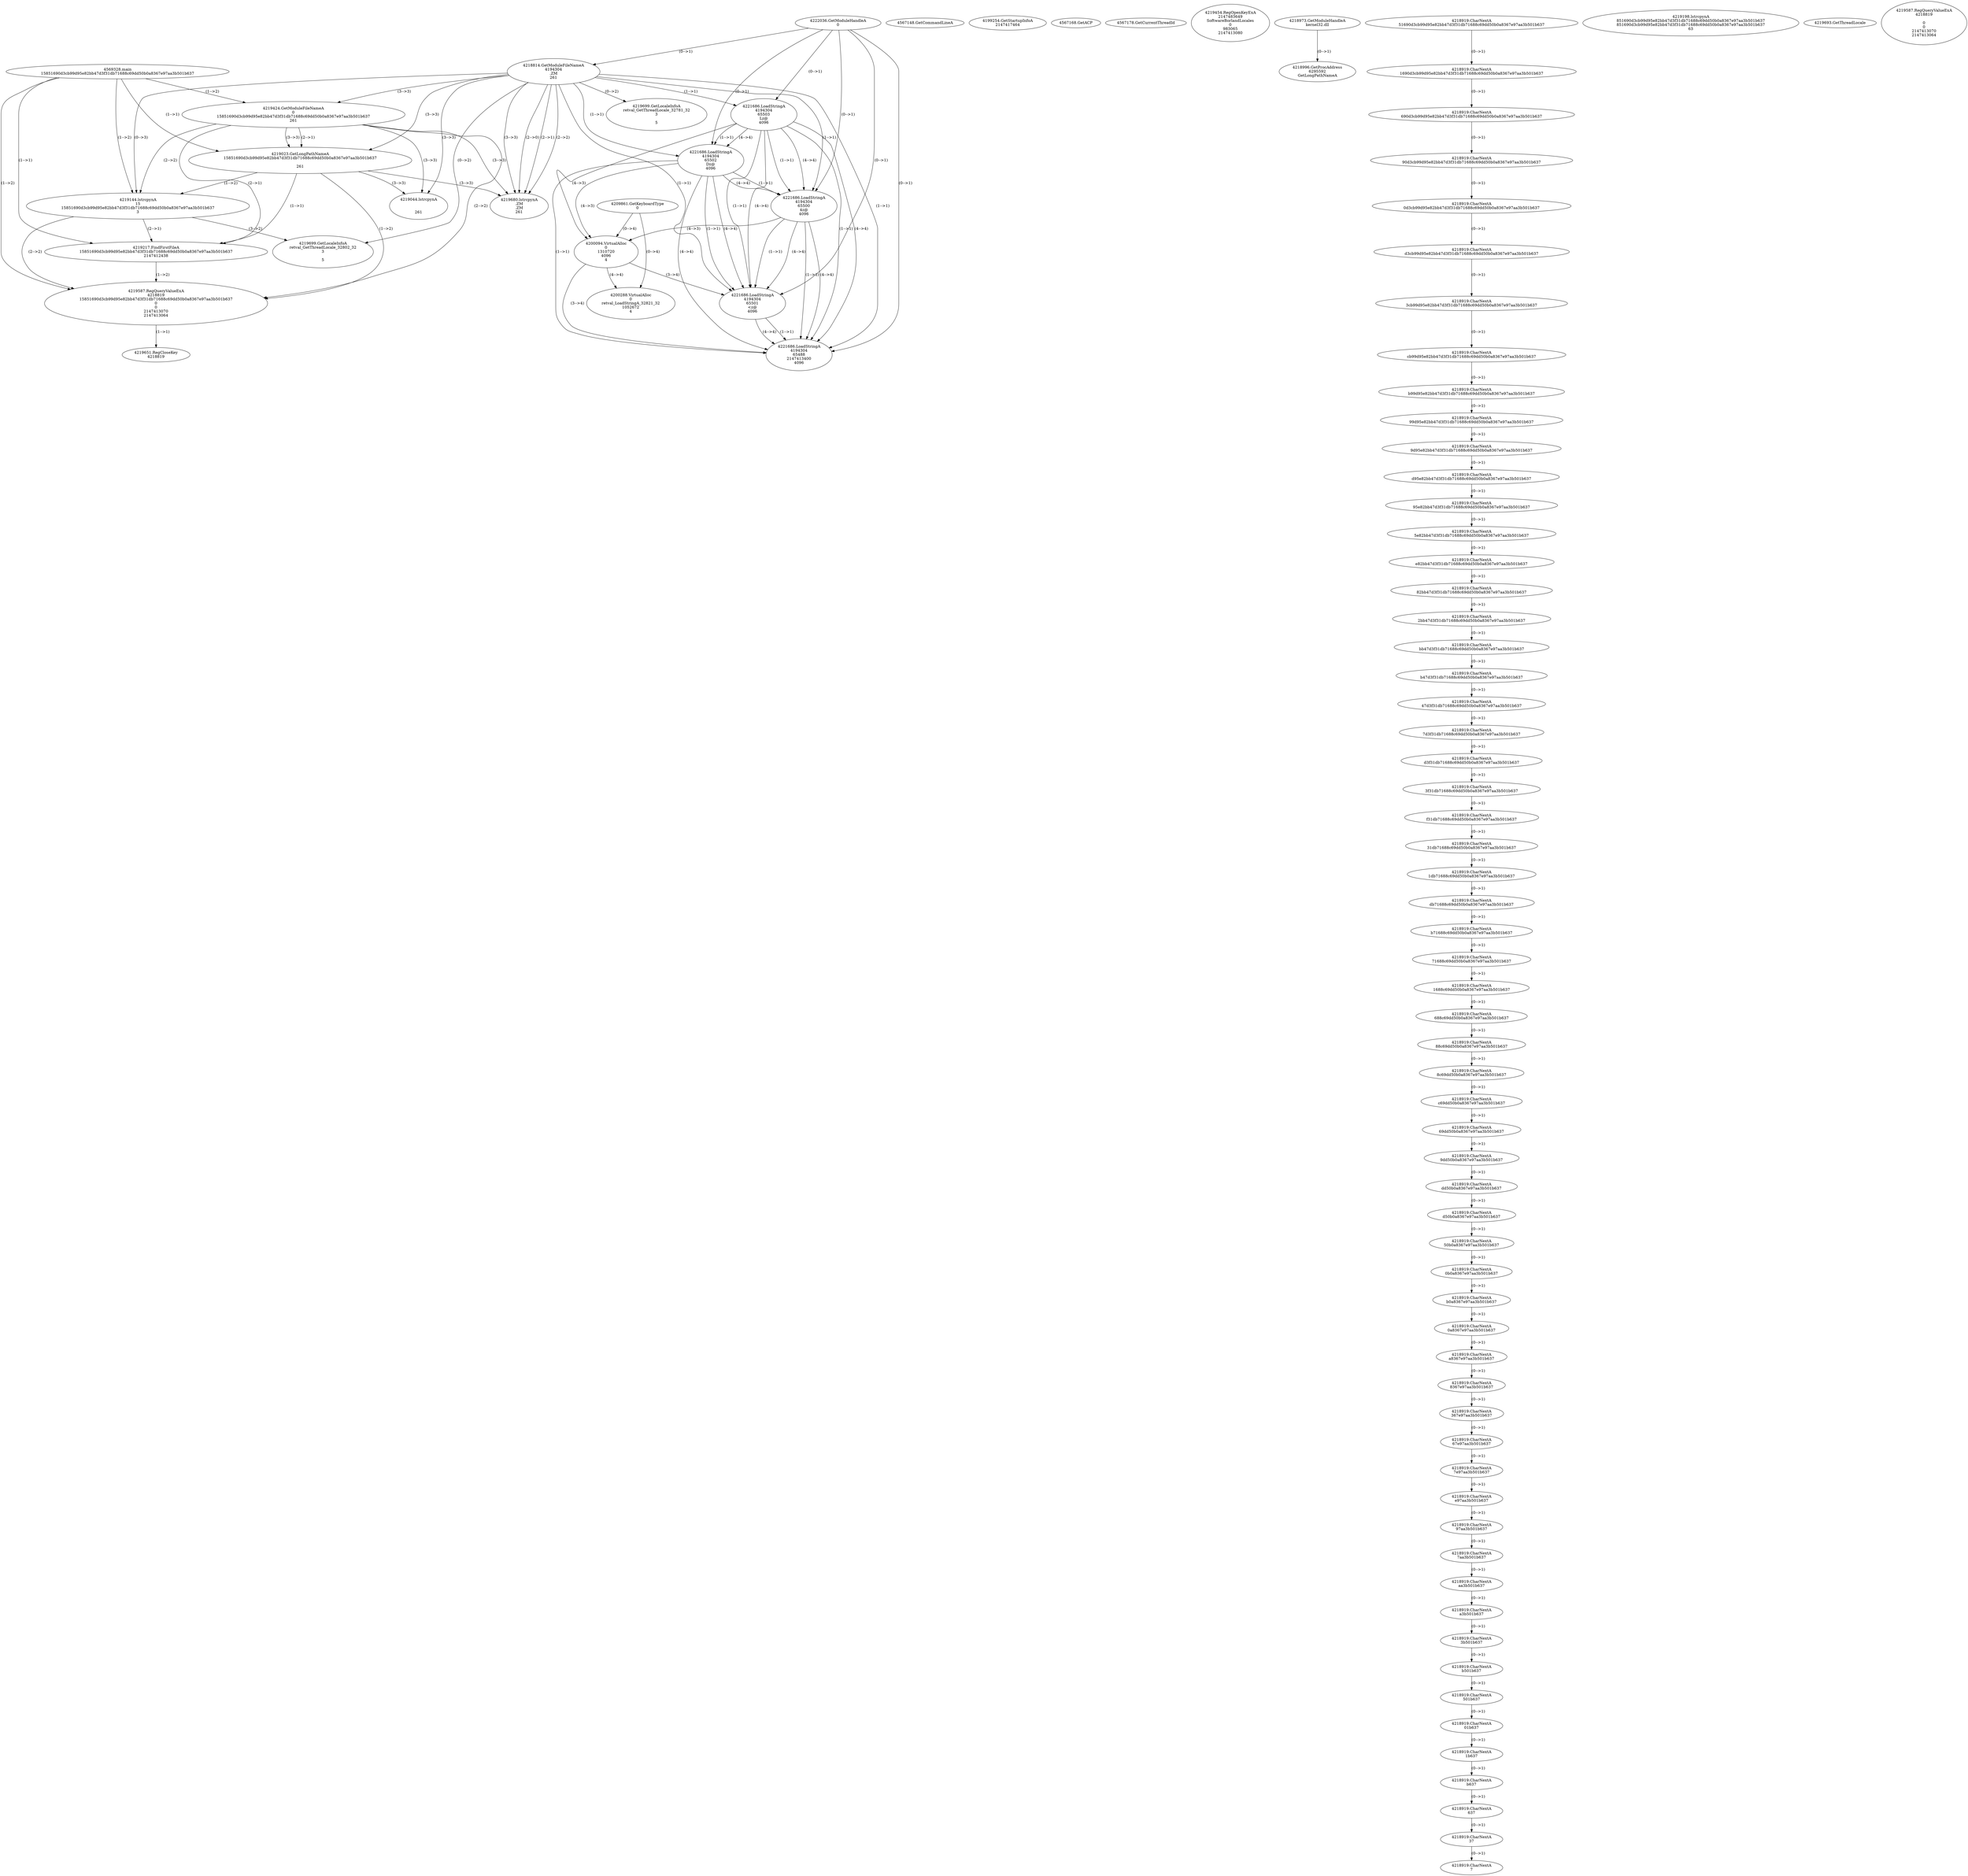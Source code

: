 // Global SCDG with merge call
digraph {
	0 [label="4569328.main
15851690d3cb99d95e82bb47d3f31db71688c69dd50b0a8367e97aa3b501b637"]
	1 [label="4222036.GetModuleHandleA
0"]
	2 [label="4209861.GetKeyboardType
0"]
	3 [label="4567148.GetCommandLineA
"]
	4 [label="4199254.GetStartupInfoA
2147417464"]
	5 [label="4567168.GetACP
"]
	6 [label="4567178.GetCurrentThreadId
"]
	7 [label="4218814.GetModuleFileNameA
4194304
.ZM
261"]
	1 -> 7 [label="(0-->1)"]
	8 [label="4219424.GetModuleFileNameA
0
15851690d3cb99d95e82bb47d3f31db71688c69dd50b0a8367e97aa3b501b637
261"]
	0 -> 8 [label="(1-->2)"]
	7 -> 8 [label="(3-->3)"]
	9 [label="4219454.RegOpenKeyExA
2147483649
Software\Borland\Locales
0
983065
2147413080"]
	10 [label="4218973.GetModuleHandleA
kernel32.dll"]
	11 [label="4218996.GetProcAddress
6295592
GetLongPathNameA"]
	10 -> 11 [label="(0-->1)"]
	12 [label="4219023.GetLongPathNameA
15851690d3cb99d95e82bb47d3f31db71688c69dd50b0a8367e97aa3b501b637

261"]
	0 -> 12 [label="(1-->1)"]
	8 -> 12 [label="(2-->1)"]
	7 -> 12 [label="(3-->3)"]
	8 -> 12 [label="(3-->3)"]
	13 [label="4219144.lstrcpynA
15
15851690d3cb99d95e82bb47d3f31db71688c69dd50b0a8367e97aa3b501b637
3"]
	0 -> 13 [label="(1-->2)"]
	8 -> 13 [label="(2-->2)"]
	12 -> 13 [label="(1-->2)"]
	7 -> 13 [label="(0-->3)"]
	14 [label="4218919.CharNextA
51690d3cb99d95e82bb47d3f31db71688c69dd50b0a8367e97aa3b501b637"]
	15 [label="4218919.CharNextA
1690d3cb99d95e82bb47d3f31db71688c69dd50b0a8367e97aa3b501b637"]
	14 -> 15 [label="(0-->1)"]
	16 [label="4218919.CharNextA
690d3cb99d95e82bb47d3f31db71688c69dd50b0a8367e97aa3b501b637"]
	15 -> 16 [label="(0-->1)"]
	17 [label="4218919.CharNextA
90d3cb99d95e82bb47d3f31db71688c69dd50b0a8367e97aa3b501b637"]
	16 -> 17 [label="(0-->1)"]
	18 [label="4218919.CharNextA
0d3cb99d95e82bb47d3f31db71688c69dd50b0a8367e97aa3b501b637"]
	17 -> 18 [label="(0-->1)"]
	19 [label="4218919.CharNextA
d3cb99d95e82bb47d3f31db71688c69dd50b0a8367e97aa3b501b637"]
	18 -> 19 [label="(0-->1)"]
	20 [label="4218919.CharNextA
3cb99d95e82bb47d3f31db71688c69dd50b0a8367e97aa3b501b637"]
	19 -> 20 [label="(0-->1)"]
	21 [label="4218919.CharNextA
cb99d95e82bb47d3f31db71688c69dd50b0a8367e97aa3b501b637"]
	20 -> 21 [label="(0-->1)"]
	22 [label="4218919.CharNextA
b99d95e82bb47d3f31db71688c69dd50b0a8367e97aa3b501b637"]
	21 -> 22 [label="(0-->1)"]
	23 [label="4218919.CharNextA
99d95e82bb47d3f31db71688c69dd50b0a8367e97aa3b501b637"]
	22 -> 23 [label="(0-->1)"]
	24 [label="4218919.CharNextA
9d95e82bb47d3f31db71688c69dd50b0a8367e97aa3b501b637"]
	23 -> 24 [label="(0-->1)"]
	25 [label="4218919.CharNextA
d95e82bb47d3f31db71688c69dd50b0a8367e97aa3b501b637"]
	24 -> 25 [label="(0-->1)"]
	26 [label="4218919.CharNextA
95e82bb47d3f31db71688c69dd50b0a8367e97aa3b501b637"]
	25 -> 26 [label="(0-->1)"]
	27 [label="4218919.CharNextA
5e82bb47d3f31db71688c69dd50b0a8367e97aa3b501b637"]
	26 -> 27 [label="(0-->1)"]
	28 [label="4218919.CharNextA
e82bb47d3f31db71688c69dd50b0a8367e97aa3b501b637"]
	27 -> 28 [label="(0-->1)"]
	29 [label="4218919.CharNextA
82bb47d3f31db71688c69dd50b0a8367e97aa3b501b637"]
	28 -> 29 [label="(0-->1)"]
	30 [label="4218919.CharNextA
2bb47d3f31db71688c69dd50b0a8367e97aa3b501b637"]
	29 -> 30 [label="(0-->1)"]
	31 [label="4218919.CharNextA
bb47d3f31db71688c69dd50b0a8367e97aa3b501b637"]
	30 -> 31 [label="(0-->1)"]
	32 [label="4218919.CharNextA
b47d3f31db71688c69dd50b0a8367e97aa3b501b637"]
	31 -> 32 [label="(0-->1)"]
	33 [label="4218919.CharNextA
47d3f31db71688c69dd50b0a8367e97aa3b501b637"]
	32 -> 33 [label="(0-->1)"]
	34 [label="4218919.CharNextA
7d3f31db71688c69dd50b0a8367e97aa3b501b637"]
	33 -> 34 [label="(0-->1)"]
	35 [label="4218919.CharNextA
d3f31db71688c69dd50b0a8367e97aa3b501b637"]
	34 -> 35 [label="(0-->1)"]
	36 [label="4218919.CharNextA
3f31db71688c69dd50b0a8367e97aa3b501b637"]
	35 -> 36 [label="(0-->1)"]
	37 [label="4218919.CharNextA
f31db71688c69dd50b0a8367e97aa3b501b637"]
	36 -> 37 [label="(0-->1)"]
	38 [label="4218919.CharNextA
31db71688c69dd50b0a8367e97aa3b501b637"]
	37 -> 38 [label="(0-->1)"]
	39 [label="4218919.CharNextA
1db71688c69dd50b0a8367e97aa3b501b637"]
	38 -> 39 [label="(0-->1)"]
	40 [label="4218919.CharNextA
db71688c69dd50b0a8367e97aa3b501b637"]
	39 -> 40 [label="(0-->1)"]
	41 [label="4218919.CharNextA
b71688c69dd50b0a8367e97aa3b501b637"]
	40 -> 41 [label="(0-->1)"]
	42 [label="4218919.CharNextA
71688c69dd50b0a8367e97aa3b501b637"]
	41 -> 42 [label="(0-->1)"]
	43 [label="4218919.CharNextA
1688c69dd50b0a8367e97aa3b501b637"]
	42 -> 43 [label="(0-->1)"]
	44 [label="4218919.CharNextA
688c69dd50b0a8367e97aa3b501b637"]
	43 -> 44 [label="(0-->1)"]
	45 [label="4218919.CharNextA
88c69dd50b0a8367e97aa3b501b637"]
	44 -> 45 [label="(0-->1)"]
	46 [label="4218919.CharNextA
8c69dd50b0a8367e97aa3b501b637"]
	45 -> 46 [label="(0-->1)"]
	47 [label="4218919.CharNextA
c69dd50b0a8367e97aa3b501b637"]
	46 -> 47 [label="(0-->1)"]
	48 [label="4218919.CharNextA
69dd50b0a8367e97aa3b501b637"]
	47 -> 48 [label="(0-->1)"]
	49 [label="4218919.CharNextA
9dd50b0a8367e97aa3b501b637"]
	48 -> 49 [label="(0-->1)"]
	50 [label="4218919.CharNextA
dd50b0a8367e97aa3b501b637"]
	49 -> 50 [label="(0-->1)"]
	51 [label="4218919.CharNextA
d50b0a8367e97aa3b501b637"]
	50 -> 51 [label="(0-->1)"]
	52 [label="4218919.CharNextA
50b0a8367e97aa3b501b637"]
	51 -> 52 [label="(0-->1)"]
	53 [label="4218919.CharNextA
0b0a8367e97aa3b501b637"]
	52 -> 53 [label="(0-->1)"]
	54 [label="4218919.CharNextA
b0a8367e97aa3b501b637"]
	53 -> 54 [label="(0-->1)"]
	55 [label="4218919.CharNextA
0a8367e97aa3b501b637"]
	54 -> 55 [label="(0-->1)"]
	56 [label="4218919.CharNextA
a8367e97aa3b501b637"]
	55 -> 56 [label="(0-->1)"]
	57 [label="4218919.CharNextA
8367e97aa3b501b637"]
	56 -> 57 [label="(0-->1)"]
	58 [label="4218919.CharNextA
367e97aa3b501b637"]
	57 -> 58 [label="(0-->1)"]
	59 [label="4218919.CharNextA
67e97aa3b501b637"]
	58 -> 59 [label="(0-->1)"]
	60 [label="4218919.CharNextA
7e97aa3b501b637"]
	59 -> 60 [label="(0-->1)"]
	61 [label="4218919.CharNextA
e97aa3b501b637"]
	60 -> 61 [label="(0-->1)"]
	62 [label="4218919.CharNextA
97aa3b501b637"]
	61 -> 62 [label="(0-->1)"]
	63 [label="4218919.CharNextA
7aa3b501b637"]
	62 -> 63 [label="(0-->1)"]
	64 [label="4218919.CharNextA
aa3b501b637"]
	63 -> 64 [label="(0-->1)"]
	65 [label="4218919.CharNextA
a3b501b637"]
	64 -> 65 [label="(0-->1)"]
	66 [label="4218919.CharNextA
3b501b637"]
	65 -> 66 [label="(0-->1)"]
	67 [label="4218919.CharNextA
b501b637"]
	66 -> 67 [label="(0-->1)"]
	68 [label="4218919.CharNextA
501b637"]
	67 -> 68 [label="(0-->1)"]
	69 [label="4218919.CharNextA
01b637"]
	68 -> 69 [label="(0-->1)"]
	70 [label="4218919.CharNextA
1b637"]
	69 -> 70 [label="(0-->1)"]
	71 [label="4218919.CharNextA
b637"]
	70 -> 71 [label="(0-->1)"]
	72 [label="4218919.CharNextA
637"]
	71 -> 72 [label="(0-->1)"]
	73 [label="4218919.CharNextA
37"]
	72 -> 73 [label="(0-->1)"]
	74 [label="4218919.CharNextA
7"]
	73 -> 74 [label="(0-->1)"]
	75 [label="4219198.lstrcpynA
851690d3cb99d95e82bb47d3f31db71688c69dd50b0a8367e97aa3b501b637
851690d3cb99d95e82bb47d3f31db71688c69dd50b0a8367e97aa3b501b637
63"]
	76 [label="4219217.FindFirstFileA
15851690d3cb99d95e82bb47d3f31db71688c69dd50b0a8367e97aa3b501b637
2147412438"]
	0 -> 76 [label="(1-->1)"]
	8 -> 76 [label="(2-->1)"]
	12 -> 76 [label="(1-->1)"]
	13 -> 76 [label="(2-->1)"]
	77 [label="4219587.RegQueryValueExA
4218819
15851690d3cb99d95e82bb47d3f31db71688c69dd50b0a8367e97aa3b501b637
0
0
2147413070
2147413064"]
	0 -> 77 [label="(1-->2)"]
	8 -> 77 [label="(2-->2)"]
	12 -> 77 [label="(1-->2)"]
	13 -> 77 [label="(2-->2)"]
	76 -> 77 [label="(1-->2)"]
	78 [label="4219651.RegCloseKey
4218819"]
	77 -> 78 [label="(1-->1)"]
	79 [label="4219680.lstrcpynA
.ZM
.ZM
261"]
	7 -> 79 [label="(2-->1)"]
	7 -> 79 [label="(2-->2)"]
	7 -> 79 [label="(3-->3)"]
	8 -> 79 [label="(3-->3)"]
	12 -> 79 [label="(3-->3)"]
	7 -> 79 [label="(2-->0)"]
	80 [label="4219693.GetThreadLocale
"]
	81 [label="4219699.GetLocaleInfoA
retval_GetThreadLocale_32802_32
3

5"]
	7 -> 81 [label="(0-->2)"]
	13 -> 81 [label="(3-->2)"]
	82 [label="4221686.LoadStringA
4194304
65503
Lz@
4096"]
	1 -> 82 [label="(0-->1)"]
	7 -> 82 [label="(1-->1)"]
	83 [label="4221686.LoadStringA
4194304
65502
Dz@
4096"]
	1 -> 83 [label="(0-->1)"]
	7 -> 83 [label="(1-->1)"]
	82 -> 83 [label="(1-->1)"]
	82 -> 83 [label="(4-->4)"]
	84 [label="4221686.LoadStringA
4194304
65500
4z@
4096"]
	1 -> 84 [label="(0-->1)"]
	7 -> 84 [label="(1-->1)"]
	82 -> 84 [label="(1-->1)"]
	83 -> 84 [label="(1-->1)"]
	82 -> 84 [label="(4-->4)"]
	83 -> 84 [label="(4-->4)"]
	85 [label="4200094.VirtualAlloc
0
1310720
4096
4"]
	82 -> 85 [label="(4-->3)"]
	83 -> 85 [label="(4-->3)"]
	84 -> 85 [label="(4-->3)"]
	2 -> 85 [label="(0-->4)"]
	86 [label="4221686.LoadStringA
4194304
65501
<z@
4096"]
	1 -> 86 [label="(0-->1)"]
	7 -> 86 [label="(1-->1)"]
	82 -> 86 [label="(1-->1)"]
	83 -> 86 [label="(1-->1)"]
	84 -> 86 [label="(1-->1)"]
	82 -> 86 [label="(4-->4)"]
	83 -> 86 [label="(4-->4)"]
	84 -> 86 [label="(4-->4)"]
	85 -> 86 [label="(3-->4)"]
	87 [label="4221686.LoadStringA
4194304
65488
2147413400
4096"]
	1 -> 87 [label="(0-->1)"]
	7 -> 87 [label="(1-->1)"]
	82 -> 87 [label="(1-->1)"]
	83 -> 87 [label="(1-->1)"]
	84 -> 87 [label="(1-->1)"]
	86 -> 87 [label="(1-->1)"]
	82 -> 87 [label="(4-->4)"]
	83 -> 87 [label="(4-->4)"]
	84 -> 87 [label="(4-->4)"]
	85 -> 87 [label="(3-->4)"]
	86 -> 87 [label="(4-->4)"]
	88 [label="4200288.VirtualAlloc
0
retval_LoadStringA_32821_32
1052672
4"]
	2 -> 88 [label="(0-->4)"]
	85 -> 88 [label="(4-->4)"]
	89 [label="4219044.lstrcpynA


261"]
	7 -> 89 [label="(3-->3)"]
	8 -> 89 [label="(3-->3)"]
	12 -> 89 [label="(3-->3)"]
	90 [label="4219587.RegQueryValueExA
4218819

0
0
2147413070
2147413064"]
	91 [label="4219699.GetLocaleInfoA
retval_GetThreadLocale_32781_32
3

5"]
	7 -> 91 [label="(0-->2)"]
}

